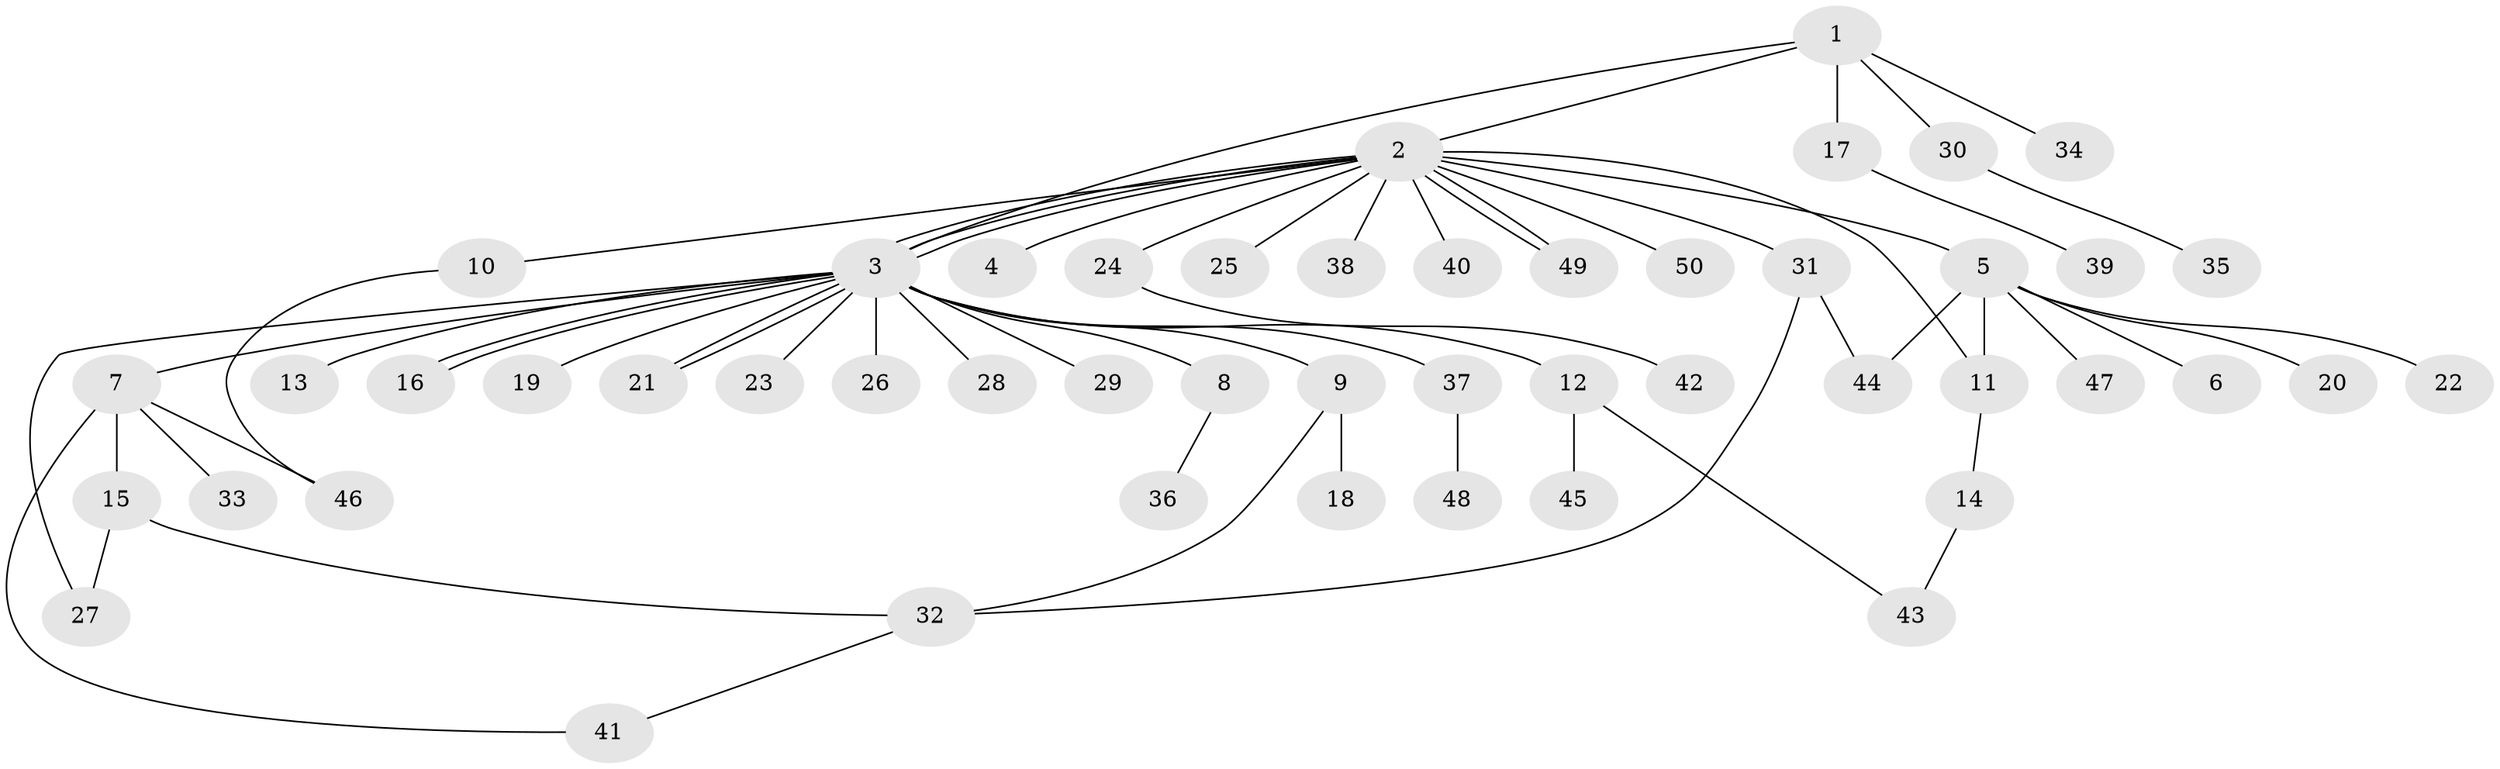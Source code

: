 // coarse degree distribution, {4: 0.05405405405405406, 27: 0.02702702702702703, 1: 0.6486486486486487, 7: 0.02702702702702703, 5: 0.02702702702702703, 2: 0.13513513513513514, 3: 0.08108108108108109}
// Generated by graph-tools (version 1.1) at 2025/23/03/03/25 07:23:50]
// undirected, 50 vertices, 63 edges
graph export_dot {
graph [start="1"]
  node [color=gray90,style=filled];
  1;
  2;
  3;
  4;
  5;
  6;
  7;
  8;
  9;
  10;
  11;
  12;
  13;
  14;
  15;
  16;
  17;
  18;
  19;
  20;
  21;
  22;
  23;
  24;
  25;
  26;
  27;
  28;
  29;
  30;
  31;
  32;
  33;
  34;
  35;
  36;
  37;
  38;
  39;
  40;
  41;
  42;
  43;
  44;
  45;
  46;
  47;
  48;
  49;
  50;
  1 -- 2;
  1 -- 3;
  1 -- 17;
  1 -- 30;
  1 -- 34;
  2 -- 3;
  2 -- 3;
  2 -- 3;
  2 -- 4;
  2 -- 5;
  2 -- 10;
  2 -- 11;
  2 -- 24;
  2 -- 25;
  2 -- 31;
  2 -- 38;
  2 -- 40;
  2 -- 49;
  2 -- 49;
  2 -- 50;
  3 -- 7;
  3 -- 8;
  3 -- 9;
  3 -- 12;
  3 -- 13;
  3 -- 16;
  3 -- 16;
  3 -- 19;
  3 -- 21;
  3 -- 21;
  3 -- 23;
  3 -- 26;
  3 -- 27;
  3 -- 28;
  3 -- 29;
  3 -- 37;
  5 -- 6;
  5 -- 11;
  5 -- 20;
  5 -- 22;
  5 -- 44;
  5 -- 47;
  7 -- 15;
  7 -- 33;
  7 -- 41;
  7 -- 46;
  8 -- 36;
  9 -- 18;
  9 -- 32;
  10 -- 46;
  11 -- 14;
  12 -- 43;
  12 -- 45;
  14 -- 43;
  15 -- 27;
  15 -- 32;
  17 -- 39;
  24 -- 42;
  30 -- 35;
  31 -- 32;
  31 -- 44;
  32 -- 41;
  37 -- 48;
}
